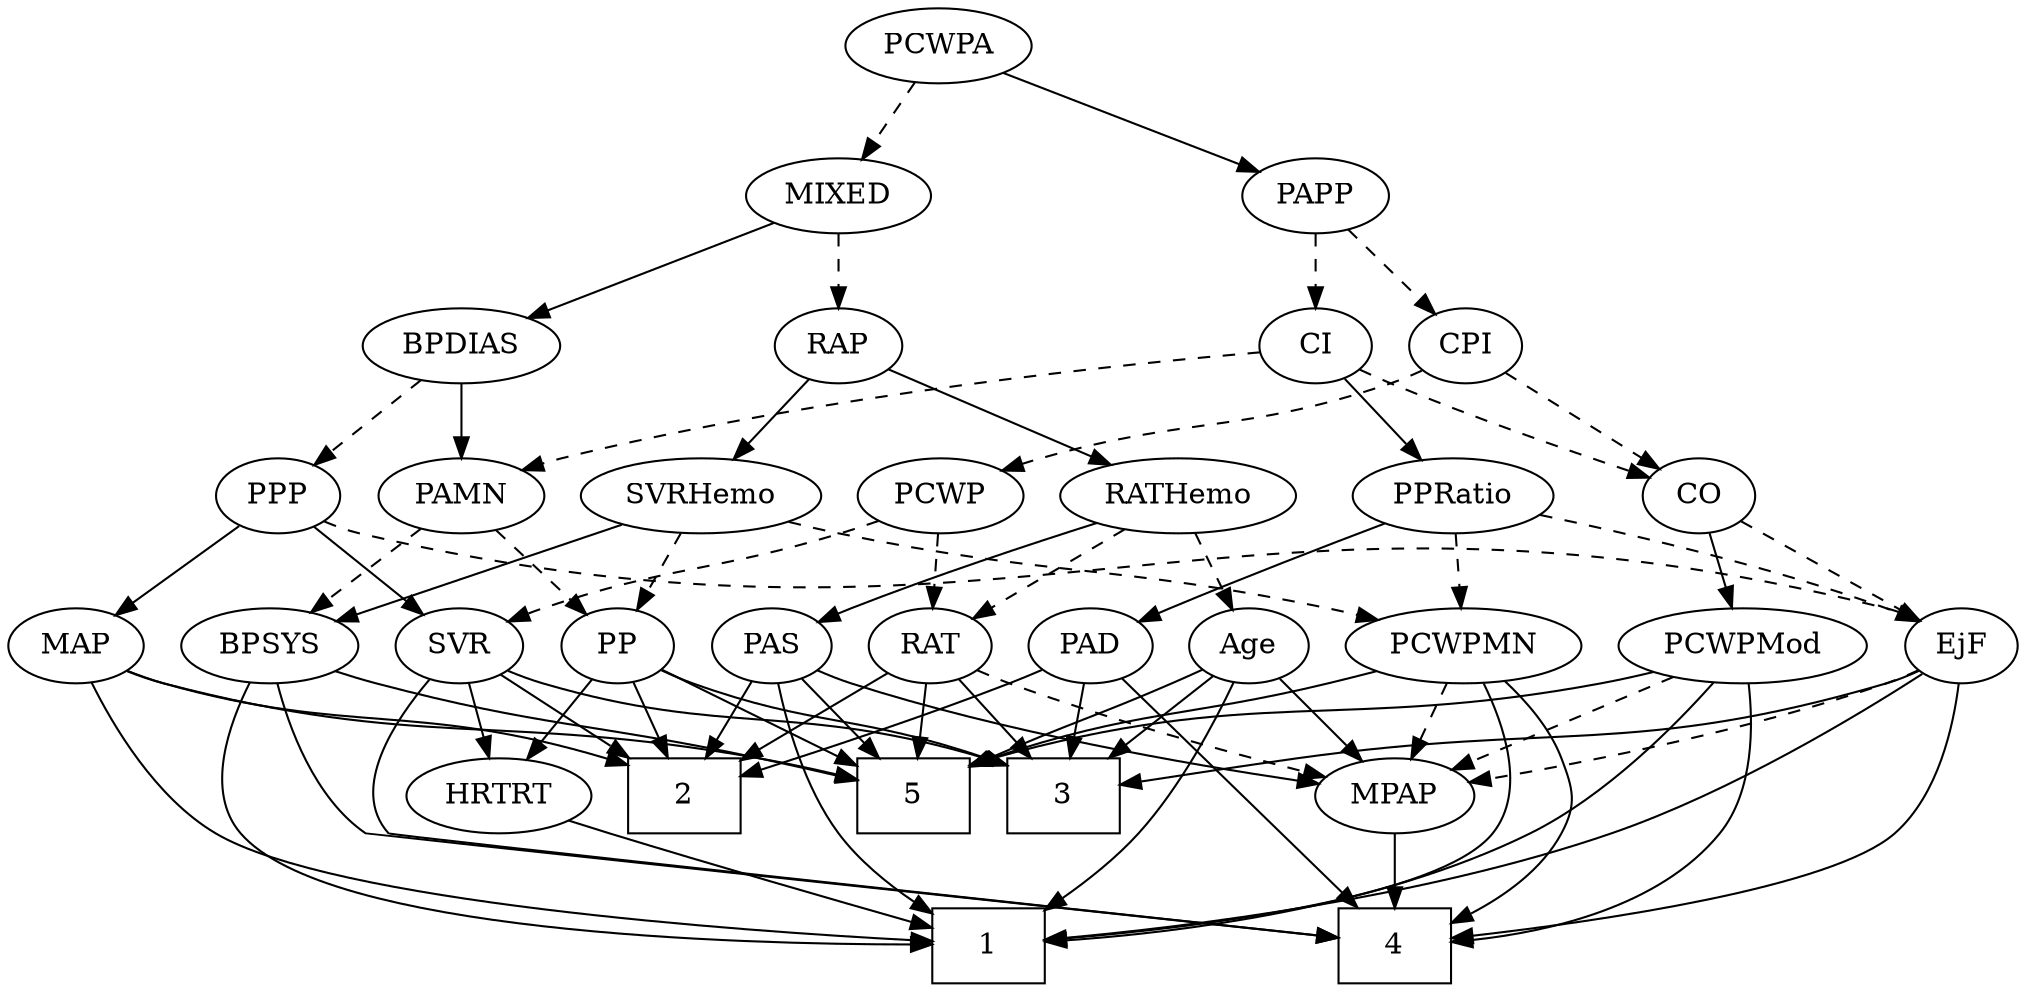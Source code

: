 strict digraph {
	graph [bb="0,0,904.55,468"];
	node [label="\N"];
	1	[height=0.5,
		pos="443.55,18",
		shape=box,
		width=0.75];
	2	[height=0.5,
		pos="297.55,90",
		shape=box,
		width=0.75];
	3	[height=0.5,
		pos="479.55,90",
		shape=box,
		width=0.75];
	4	[height=0.5,
		pos="635.55,18",
		shape=box,
		width=0.75];
	5	[height=0.5,
		pos="407.55,90",
		shape=box,
		width=0.75];
	Age	[height=0.5,
		pos="565.55,162",
		width=0.75];
	Age -> 1	[pos="e,470.72,35.014 558.73,144.25 550.46,125.29 535.15,94.172 515.55,72 505.1,60.191 491.62,49.41 479.14,40.7",
		style=solid];
	Age -> 3	[pos="e,500.65,108.18 548.97,147.5 537.57,138.23 522.12,125.66 508.7,114.73",
		style=solid];
	Age -> 5	[pos="e,434.61,103.94 544.3,150.77 539.47,148.5 534.35,146.14 529.55,144 494.35,128.33 482.99,125.25 443.96,108.09",
		style=solid];
	MPAP	[height=0.5,
		pos="635.55,90",
		width=0.97491];
	Age -> MPAP	[pos="e,620.09,106.46 580.05,146.5 589.55,137 602.16,124.38 612.96,113.58",
		style=solid];
	EjF	[height=0.5,
		pos="877.55,162",
		width=0.75];
	EjF -> 1	[pos="e,470.63,20.691 860.65,147.82 834.52,128.12 782.02,91.271 731.55,72 645.43,39.121 536.83,26.229 480.79,21.506",
		style=solid];
	EjF -> 3	[pos="e,506.7,95.18 857.02,150.02 852.07,147.74 846.71,145.55 841.55,144 734.05,111.67 702.6,124.42 591.55,108 566.64,104.32 538.62,100.06 \
516.85,96.734",
		style=solid];
	EjF -> 4	[pos="e,662.92,21.521 880.26,143.88 882.36,123.98 882.42,91.413 864.55,72 839.04,44.305 731.34,28.999 673.18,22.611",
		style=solid];
	EjF -> MPAP	[pos="e,667.88,97.333 856.51,150.25 851.67,148.01 846.49,145.78 841.55,144 786.2,124.01 719.93,108.37 677.79,99.412",
		style=dashed];
	RAP	[height=0.5,
		pos="382.55,306",
		width=0.77632];
	RATHemo	[height=0.5,
		pos="527.55,234",
		width=1.3721];
	RAP -> RATHemo	[pos="e,498.94,248.81 404.26,294.52 426.8,283.64 462.51,266.4 489.71,253.27",
		style=solid];
	SVRHemo	[height=0.5,
		pos="322.55,234",
		width=1.3902];
	RAP -> SVRHemo	[pos="e,336.8,251.63 369.53,289.81 361.91,280.93 352.12,269.5 343.45,259.39",
		style=solid];
	MIXED	[height=0.5,
		pos="382.55,378",
		width=1.1193];
	MIXED -> RAP	[pos="e,382.55,324.1 382.55,359.7 382.55,351.98 382.55,342.71 382.55,334.11",
		style=dashed];
	BPDIAS	[height=0.5,
		pos="218.55,306",
		width=1.1735];
	MIXED -> BPDIAS	[pos="e,247.47,319.35 354.35,364.97 327.41,353.47 286.6,336.05 256.75,323.31",
		style=solid];
	MPAP -> 4	[pos="e,635.55,36.104 635.55,71.697 635.55,63.983 635.55,54.712 635.55,46.112",
		style=solid];
	BPSYS	[height=0.5,
		pos="116.55,162",
		width=1.0471];
	BPSYS -> 1	[pos="e,416.38,18.767 104.46,144.94 91.404,125.49 74.7,92.745 92.547,72 132.74,25.286 324.33,19.213 406.26,18.792",
		style=solid];
	BPSYS -> 4	[pos="e,608.23,21.974 118.3,143.77 121.39,123.13 129.82,89.2 152.55,72 153.1,71.578 484.46,35.455 597.95,23.094",
		style=solid];
	BPSYS -> 5	[pos="e,380.51,97.328 145.17,149.93 151.19,147.81 157.54,145.71 163.55,144 237.82,122.81 258.13,124.65 333.55,108 345.59,105.34 358.72,\
102.35 370.53,99.635",
		style=solid];
	PAD	[height=0.5,
		pos="491.55,162",
		width=0.79437];
	PAD -> 2	[pos="e,324.6,99.346 469.19,150.58 464.09,148.32 458.66,146.01 453.55,144 413.3,128.2 366.2,112.58 334.37,102.44",
		style=solid];
	PAD -> 3	[pos="e,482.51,108.28 488.64,144.05 487.32,136.35 485.72,127.03 484.24,118.36",
		style=solid];
	PAD -> 4	[pos="e,617.86,36.443 506.42,146.34 531.06,122.04 580.62,73.162 610.67,43.534",
		style=solid];
	CO	[height=0.5,
		pos="762.55,234",
		width=0.75];
	CO -> EjF	[pos="e,858.24,174.75 781.8,221.28 800.29,210.03 828.44,192.89 849.44,180.11",
		style=dashed];
	PCWPMod	[height=0.5,
		pos="780.55,162",
		width=1.4443];
	CO -> PCWPMod	[pos="e,776.11,180.28 766.9,216.05 768.91,208.26 771.34,198.82 773.58,190.08",
		style=solid];
	PAS	[height=0.5,
		pos="345.55,162",
		width=0.75];
	PAS -> 1	[pos="e,416.44,33.074 347.25,143.85 349.85,124.82 356.23,93.899 371.55,72 380.87,58.668 394.63,47.368 407.63,38.672",
		style=solid];
	PAS -> 2	[pos="e,309.4,108.29 334.66,145.12 328.9,136.72 321.68,126.2 315.15,116.67",
		style=solid];
	PAS -> 5	[pos="e,392.45,108.04 358.7,146.15 366.57,137.26 376.78,125.74 385.82,115.53",
		style=solid];
	PAS -> MPAP	[pos="e,602.01,95.426 366.14,150.26 371.1,147.96 376.44,145.71 381.55,144 453.47,119.89 540.68,104.57 591.94,96.901",
		style=solid];
	PAMN	[height=0.5,
		pos="218.55,234",
		width=1.011];
	PAMN -> BPSYS	[pos="e,137.16,177.14 197.91,218.83 182.84,208.49 162.21,194.33 145.49,182.86",
		style=dashed];
	PP	[height=0.5,
		pos="273.55,162",
		width=0.75];
	PAMN -> PP	[pos="e,261.61,178.19 231.3,216.76 238.44,207.68 247.47,196.19 255.34,186.18",
		style=dashed];
	RATHemo -> Age	[pos="e,556.69,179.31 536.75,216.05 541.29,207.68 546.87,197.4 551.9,188.13",
		style=dashed];
	RATHemo -> PAS	[pos="e,366.72,173.4 492.39,221.26 462.59,211.08 418.89,195.55 381.55,180 379.73,179.24 377.87,178.44 376,177.62",
		style=solid];
	RAT	[height=0.5,
		pos="417.55,162",
		width=0.75827];
	RATHemo -> RAT	[pos="e,436.71,175.2 503.95,217.98 486.85,207.1 463.67,192.35 445.63,180.87",
		style=dashed];
	CPI	[height=0.5,
		pos="663.55,306",
		width=0.75];
	CPI -> CO	[pos="e,744.5,247.76 681.71,292.16 696.92,281.41 718.84,265.91 736.01,253.76",
		style=dashed];
	PCWP	[height=0.5,
		pos="425.55,234",
		width=0.97491];
	CPI -> PCWP	[pos="e,452.32,246.05 642.93,294.33 637.98,292.03 632.64,289.76 627.55,288 559.47,264.48 538.43,273.03 469.55,252 466.99,251.22 464.37,\
250.36 461.75,249.46",
		style=dashed];
	RAT -> 2	[pos="e,324.58,106.77 397.73,149.44 380.26,139.25 354.37,124.14 333.28,111.85",
		style=solid];
	RAT -> 3	[pos="e,464.45,108.04 430.7,146.15 438.57,137.26 448.78,125.74 457.82,115.53",
		style=solid];
	RAT -> 5	[pos="e,410.02,108.28 415.13,144.05 414.03,136.35 412.69,127.03 411.46,118.36",
		style=solid];
	RAT -> MPAP	[pos="e,604.47,98.455 438.63,150.37 443.47,148.12 448.64,145.86 453.55,144 500.94,126.04 557.19,110.5 594.48,100.98",
		style=dashed];
	SVR	[height=0.5,
		pos="200.55,162",
		width=0.77632];
	SVR -> 2	[pos="e,273.88,108.08 218.79,147.83 231.94,138.34 250.03,125.29 265.56,114.08",
		style=solid];
	SVR -> 3	[pos="e,452.34,104.77 221.7,150.15 226.79,147.86 232.28,145.64 237.55,144 323.26,117.31 352.92,134.8 442.59,107.81",
		style=solid];
	SVR -> 4	[pos="e,608.53,21.973 185.92,146.47 168.49,127.4 144.03,93.831 163.55,72 164.46,70.982 487.29,35.332 598.46,23.083",
		style=solid];
	HRTRT	[height=0.5,
		pos="212.55,90",
		width=1.1013];
	SVR -> HRTRT	[pos="e,209.59,108.28 203.45,144.05 204.77,136.35 206.37,127.03 207.86,118.36",
		style=solid];
	PCWPMod -> 1	[pos="e,470.87,19.461 769.65,144.31 755.39,123.89 728.43,89.853 696.55,72 627.13,33.133 532.52,22.68 480.91,19.927",
		style=solid];
	PCWPMod -> 4	[pos="e,662.63,19.484 788.22,143.86 795.59,124.55 803.57,93.106 788.55,72 762.43,35.316 709.09,23.789 672.83,20.299",
		style=solid];
	PCWPMod -> 5	[pos="e,434.72,104.9 742.68,149.55 735.07,147.5 727.09,145.53 719.55,144 601.52,119.98 564.21,141.63 444.62,107.78",
		style=solid];
	PCWPMod -> MPAP	[pos="e,660.15,102.88 751.55,147 727.81,135.54 694.19,119.31 669.25,107.27",
		style=dashed];
	PCWPA	[height=0.5,
		pos="427.55,450",
		width=1.1555];
	PCWPA -> MIXED	[pos="e,393.14,395.47 416.88,432.41 411.45,423.95 404.72,413.49 398.67,404.08",
		style=dashed];
	PAPP	[height=0.5,
		pos="591.55,378",
		width=0.88464];
	PCWPA -> PAPP	[pos="e,566.79,389.57 456.11,436.81 484.35,424.75 527.56,406.31 557.55,393.51",
		style=solid];
	PCWPMN	[height=0.5,
		pos="660.55,162",
		width=1.3902];
	PCWPMN -> 1	[pos="e,470.83,20.966 671.42,144.37 682.61,124.96 696.23,92.847 679.55,72 655.1,41.458 541.24,27.299 481.06,21.854",
		style=solid];
	PCWPMN -> 4	[pos="e,662.9,29.766 682.13,145.73 693.51,136.32 706.35,123.15 712.55,108 718.6,93.189 719.99,86.162 712.55,72 703.84,55.429 687.34,43.03 \
671.84,34.408",
		style=solid];
	PCWPMN -> 5	[pos="e,434.81,104.62 623.18,149.89 616.02,147.86 608.57,145.81 601.55,144 534.8,126.79 513.45,131.09 444.4,107.91",
		style=solid];
	PCWPMN -> MPAP	[pos="e,641.54,107.79 654.5,144.05 651.64,136.06 648.17,126.33 644.98,117.4",
		style=dashed];
	SVRHemo -> BPSYS	[pos="e,145.59,173.63 286.78,221.36 254.5,210.79 205.74,194.66 163.55,180 160.82,179.05 158.01,178.06 155.18,177.06",
		style=solid];
	SVRHemo -> PCWPMN	[pos="e,623.9,174.29 359.2,221.71 366.56,219.65 374.27,217.64 381.55,216 478.21,194.25 504.89,201.75 601.55,180 605.64,179.08 609.87,178.04 \
614.1,176.94",
		style=dashed];
	SVRHemo -> PP	[pos="e,284.4,178.51 310.93,216.41 304.78,207.62 297.11,196.66 290.32,186.96",
		style=dashed];
	BPDIAS -> PAMN	[pos="e,218.55,252.1 218.55,287.7 218.55,279.98 218.55,270.71 218.55,262.11",
		style=solid];
	PPP	[height=0.5,
		pos="137.55,234",
		width=0.75];
	BPDIAS -> PPP	[pos="e,153.55,248.83 200.57,289.46 189.02,279.49 173.9,266.41 161.36,255.58",
		style=dashed];
	MAP	[height=0.5,
		pos="30.547,162",
		width=0.84854];
	MAP -> 1	[pos="e,416.44,19.947 35.24,144.11 41.911,123.49 56.231,89.242 81.547,72 133.92,36.327 324.58,24.065 406.13,20.391",
		style=solid];
	MAP -> 2	[pos="e,270.32,104.74 53.733,149.88 58.86,147.7 64.323,145.61 69.547,144 149.54,119.41 176.97,133.63 260.67,107.81",
		style=solid];
	MAP -> 5	[pos="e,380.26,97.889 53.26,149.85 58.509,147.63 64.142,145.52 69.547,144 183.57,112.04 217.06,129.28 333.55,108 345.58,105.8 358.62,102.96 \
370.35,100.24",
		style=solid];
	PP -> 2	[pos="e,291.62,108.28 279.36,144.05 282.06,136.18 285.34,126.62 288.36,117.79",
		style=solid];
	PP -> 3	[pos="e,452.25,104.51 294.6,150.29 299.44,148.04 304.62,145.81 309.55,144 364.61,123.79 383.78,128.68 442.83,107.92",
		style=solid];
	PP -> 5	[pos="e,380.14,105.32 294.19,150.22 314.63,139.54 346.36,122.96 371.06,110.06",
		style=solid];
	PP -> HRTRT	[pos="e,226.74,107.29 260.61,146.15 252.7,137.07 242.39,125.24 233.35,114.87",
		style=solid];
	PPP -> EjF	[pos="e,857.5,174.14 157.6,221.86 162.66,219.52 168.19,217.35 173.55,216 461.81,143.16 553.29,252.84 841.55,180 843.73,179.45 845.93,178.77 \
848.12,177.99",
		style=dashed];
	PPP -> SVR	[pos="e,187.21,177.82 150.91,218.15 159.43,208.69 170.63,196.24 180.24,185.56",
		style=solid];
	PPP -> MAP	[pos="e,50.422,176 118.91,220.81 102.37,209.99 77.954,194.01 58.977,181.6",
		style=solid];
	PPRatio	[height=0.5,
		pos="651.55,234",
		width=1.1013];
	PPRatio -> EjF	[pos="e,856.48,173.67 686.43,225.15 724.97,216.04 788.6,199.73 841.55,180 843.39,179.31 845.27,178.57 847.16,177.79",
		style=dashed];
	PPRatio -> PAD	[pos="e,514.44,173.29 623.89,221.09 599.14,210.4 561.88,194.25 529.55,180 527.71,179.19 525.83,178.36 523.93,177.51",
		style=solid];
	PPRatio -> PCWPMN	[pos="e,658.35,180.1 653.77,215.7 654.76,207.98 655.96,198.71 657.06,190.11",
		style=dashed];
	PCWP -> RAT	[pos="e,419.5,180.1 423.57,215.7 422.69,207.98 421.63,198.71 420.65,190.11",
		style=dashed];
	PCWP -> SVR	[pos="e,222.18,173.75 398.74,222.04 393.11,219.9 387.17,217.78 381.55,216 318.66,196.07 299.79,201.87 237.55,180 235.65,179.33 233.71,\
178.6 231.77,177.83",
		style=dashed];
	CI	[height=0.5,
		pos="591.55,306",
		width=0.75];
	CI -> CO	[pos="e,739.42,243.54 612.76,294.69 617.59,292.43 622.72,290.08 627.55,288 662.13,273.06 702.41,257.48 729.91,247.11",
		style=dashed];
	CI -> PAMN	[pos="e,245.87,246.32 564.81,302.52 508.39,296.89 373.34,281.29 263.55,252 260.91,251.3 258.22,250.5 255.53,249.64",
		style=dashed];
	CI -> PPRatio	[pos="e,637.72,251.13 604.57,289.81 612.29,280.8 622.25,269.18 631.01,258.95",
		style=solid];
	PAPP -> CPI	[pos="e,648.79,321.35 606.82,362.15 616.88,352.37 630.22,339.4 641.43,328.5",
		style=dashed];
	PAPP -> CI	[pos="e,591.55,324.1 591.55,359.7 591.55,351.98 591.55,342.71 591.55,334.11",
		style=dashed];
	HRTRT -> 1	[pos="e,416.28,26.476 242.79,78.24 248.97,76.115 255.46,73.942 261.55,72 311.42,56.1 369.57,39.499 406.46,29.206",
		style=solid];
}
